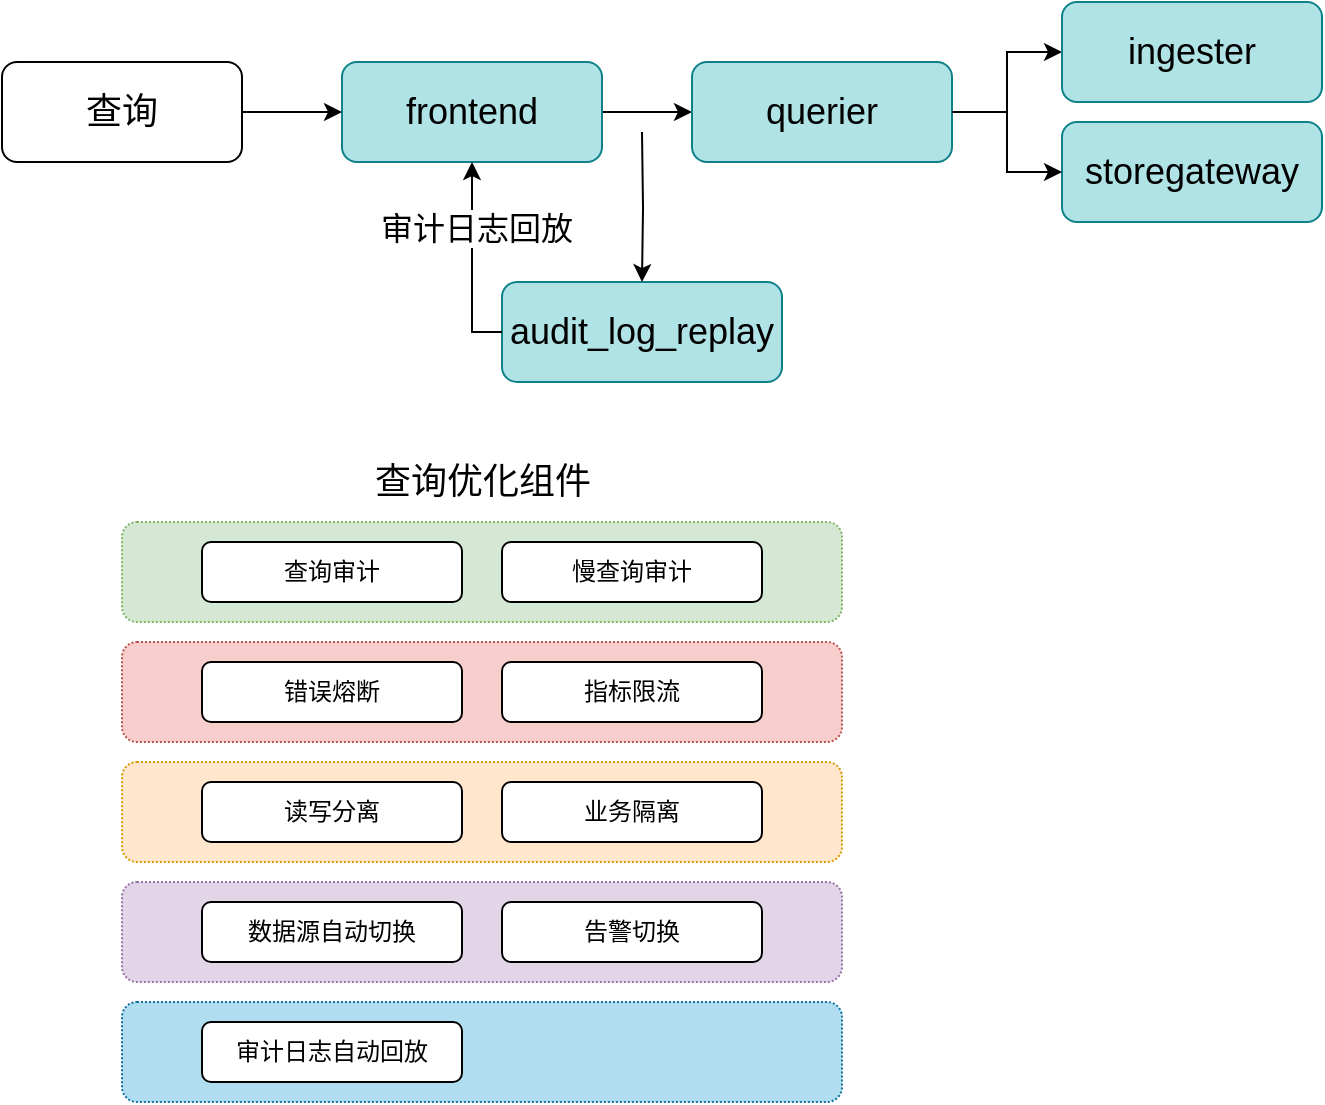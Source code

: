 <mxfile version="16.1.4" type="github">
  <diagram id="xJ2rE9_-QP-loWBW6JHF" name="Page-1">
    <mxGraphModel dx="1426" dy="794" grid="1" gridSize="10" guides="1" tooltips="1" connect="1" arrows="1" fold="1" page="1" pageScale="1" pageWidth="827" pageHeight="1169" math="0" shadow="0">
      <root>
        <mxCell id="0" />
        <mxCell id="1" parent="0" />
        <mxCell id="yFu85nioheC16kusCcSd-34" value="" style="rounded=1;whiteSpace=wrap;html=1;fontSize=18;strokeWidth=1;dashed=1;dashPattern=1 1;fillColor=#b1ddf0;strokeColor=#10739e;" vertex="1" parent="1">
          <mxGeometry x="160" y="550" width="360" height="50" as="geometry" />
        </mxCell>
        <mxCell id="yFu85nioheC16kusCcSd-7" value="" style="rounded=1;whiteSpace=wrap;html=1;fontSize=18;strokeWidth=1;dashed=1;dashPattern=1 1;fillColor=#d5e8d4;strokeColor=#82b366;" vertex="1" parent="1">
          <mxGeometry x="160" y="310" width="360" height="50" as="geometry" />
        </mxCell>
        <mxCell id="yFu85nioheC16kusCcSd-22" value="" style="edgeStyle=orthogonalEdgeStyle;rounded=0;orthogonalLoop=1;jettySize=auto;html=1;fontSize=18;" edge="1" parent="1" source="yFu85nioheC16kusCcSd-1" target="yFu85nioheC16kusCcSd-21">
          <mxGeometry relative="1" as="geometry" />
        </mxCell>
        <mxCell id="yFu85nioheC16kusCcSd-1" value="&lt;font style=&quot;font-size: 18px&quot;&gt;frontend&lt;/font&gt;" style="rounded=1;whiteSpace=wrap;html=1;strokeWidth=1;fillColor=#b0e3e6;strokeColor=#0e8088;" vertex="1" parent="1">
          <mxGeometry x="270" y="80" width="130" height="50" as="geometry" />
        </mxCell>
        <mxCell id="yFu85nioheC16kusCcSd-4" value="查询审计" style="rounded=1;whiteSpace=wrap;html=1;strokeWidth=1;" vertex="1" parent="1">
          <mxGeometry x="200" y="320" width="130" height="30" as="geometry" />
        </mxCell>
        <mxCell id="yFu85nioheC16kusCcSd-5" value="慢查询审计" style="rounded=1;whiteSpace=wrap;html=1;strokeWidth=1;" vertex="1" parent="1">
          <mxGeometry x="350" y="320" width="130" height="30" as="geometry" />
        </mxCell>
        <mxCell id="yFu85nioheC16kusCcSd-8" value="" style="rounded=1;whiteSpace=wrap;html=1;fontSize=18;strokeWidth=1;dashed=1;dashPattern=1 1;fillColor=#f8cecc;strokeColor=#b85450;" vertex="1" parent="1">
          <mxGeometry x="160" y="370" width="360" height="50" as="geometry" />
        </mxCell>
        <mxCell id="yFu85nioheC16kusCcSd-9" value="错误熔断" style="rounded=1;whiteSpace=wrap;html=1;strokeWidth=1;" vertex="1" parent="1">
          <mxGeometry x="200" y="380" width="130" height="30" as="geometry" />
        </mxCell>
        <mxCell id="yFu85nioheC16kusCcSd-10" value="指标限流" style="rounded=1;whiteSpace=wrap;html=1;strokeWidth=1;" vertex="1" parent="1">
          <mxGeometry x="350" y="380" width="130" height="30" as="geometry" />
        </mxCell>
        <mxCell id="yFu85nioheC16kusCcSd-11" value="" style="rounded=1;whiteSpace=wrap;html=1;fontSize=18;strokeWidth=1;dashed=1;dashPattern=1 1;fillColor=#ffe6cc;strokeColor=#d79b00;" vertex="1" parent="1">
          <mxGeometry x="160" y="430" width="360" height="50" as="geometry" />
        </mxCell>
        <mxCell id="yFu85nioheC16kusCcSd-12" value="读写分离" style="rounded=1;whiteSpace=wrap;html=1;strokeWidth=1;" vertex="1" parent="1">
          <mxGeometry x="200" y="440" width="130" height="30" as="geometry" />
        </mxCell>
        <mxCell id="yFu85nioheC16kusCcSd-13" value="业务隔离" style="rounded=1;whiteSpace=wrap;html=1;strokeWidth=1;" vertex="1" parent="1">
          <mxGeometry x="350" y="440" width="130" height="30" as="geometry" />
        </mxCell>
        <mxCell id="yFu85nioheC16kusCcSd-15" value="" style="rounded=1;whiteSpace=wrap;html=1;fontSize=18;strokeWidth=1;dashed=1;dashPattern=1 1;fillColor=#e1d5e7;strokeColor=#9673a6;" vertex="1" parent="1">
          <mxGeometry x="160" y="490" width="360" height="50" as="geometry" />
        </mxCell>
        <mxCell id="yFu85nioheC16kusCcSd-16" value="数据源自动切换" style="rounded=1;whiteSpace=wrap;html=1;strokeWidth=1;" vertex="1" parent="1">
          <mxGeometry x="200" y="500" width="130" height="30" as="geometry" />
        </mxCell>
        <mxCell id="yFu85nioheC16kusCcSd-17" value="告警切换" style="rounded=1;whiteSpace=wrap;html=1;strokeWidth=1;" vertex="1" parent="1">
          <mxGeometry x="350" y="500" width="130" height="30" as="geometry" />
        </mxCell>
        <mxCell id="yFu85nioheC16kusCcSd-24" value="" style="edgeStyle=orthogonalEdgeStyle;rounded=0;orthogonalLoop=1;jettySize=auto;html=1;fontSize=18;" edge="1" parent="1" source="yFu85nioheC16kusCcSd-21" target="yFu85nioheC16kusCcSd-23">
          <mxGeometry relative="1" as="geometry" />
        </mxCell>
        <mxCell id="yFu85nioheC16kusCcSd-21" value="&lt;span style=&quot;font-size: 18px&quot;&gt;querier&lt;/span&gt;" style="rounded=1;whiteSpace=wrap;html=1;strokeWidth=1;fillColor=#b0e3e6;strokeColor=#0e8088;" vertex="1" parent="1">
          <mxGeometry x="445" y="80" width="130" height="50" as="geometry" />
        </mxCell>
        <mxCell id="yFu85nioheC16kusCcSd-23" value="&lt;span style=&quot;font-size: 18px&quot;&gt;ingester&lt;/span&gt;" style="rounded=1;whiteSpace=wrap;html=1;strokeWidth=1;fillColor=#b0e3e6;strokeColor=#0e8088;" vertex="1" parent="1">
          <mxGeometry x="630" y="50" width="130" height="50" as="geometry" />
        </mxCell>
        <mxCell id="yFu85nioheC16kusCcSd-25" value="&lt;span style=&quot;font-size: 18px&quot;&gt;storegateway&lt;/span&gt;" style="rounded=1;whiteSpace=wrap;html=1;strokeWidth=1;fillColor=#b0e3e6;strokeColor=#0e8088;" vertex="1" parent="1">
          <mxGeometry x="630" y="110" width="130" height="50" as="geometry" />
        </mxCell>
        <mxCell id="yFu85nioheC16kusCcSd-26" value="" style="edgeStyle=orthogonalEdgeStyle;rounded=0;orthogonalLoop=1;jettySize=auto;html=1;fontSize=18;exitX=1;exitY=0.5;exitDx=0;exitDy=0;entryX=0;entryY=0.5;entryDx=0;entryDy=0;" edge="1" parent="1" source="yFu85nioheC16kusCcSd-21" target="yFu85nioheC16kusCcSd-25">
          <mxGeometry relative="1" as="geometry">
            <mxPoint x="585" y="115" as="sourcePoint" />
            <mxPoint x="640" y="65" as="targetPoint" />
          </mxGeometry>
        </mxCell>
        <mxCell id="yFu85nioheC16kusCcSd-29" value="&lt;span style=&quot;font-size: 18px&quot;&gt;audit_log_replay&lt;/span&gt;" style="rounded=1;whiteSpace=wrap;html=1;strokeWidth=1;fillColor=#b0e3e6;strokeColor=#0e8088;" vertex="1" parent="1">
          <mxGeometry x="350" y="190" width="140" height="50" as="geometry" />
        </mxCell>
        <mxCell id="yFu85nioheC16kusCcSd-31" value="" style="edgeStyle=orthogonalEdgeStyle;rounded=0;orthogonalLoop=1;jettySize=auto;html=1;fontSize=18;exitX=0;exitY=0.5;exitDx=0;exitDy=0;entryX=0.5;entryY=1;entryDx=0;entryDy=0;" edge="1" parent="1" source="yFu85nioheC16kusCcSd-29" target="yFu85nioheC16kusCcSd-1">
          <mxGeometry relative="1" as="geometry">
            <mxPoint x="430" y="190" as="sourcePoint" />
            <mxPoint x="320" y="140" as="targetPoint" />
            <Array as="points">
              <mxPoint x="335" y="215" />
            </Array>
          </mxGeometry>
        </mxCell>
        <mxCell id="yFu85nioheC16kusCcSd-39" value="审计日志回放" style="edgeLabel;html=1;align=center;verticalAlign=middle;resizable=0;points=[];fontSize=16;" vertex="1" connectable="0" parent="yFu85nioheC16kusCcSd-31">
          <mxGeometry x="0.34" y="-2" relative="1" as="geometry">
            <mxPoint as="offset" />
          </mxGeometry>
        </mxCell>
        <mxCell id="yFu85nioheC16kusCcSd-33" value="审计日志自动回放" style="rounded=1;whiteSpace=wrap;html=1;strokeWidth=1;" vertex="1" parent="1">
          <mxGeometry x="200" y="560" width="130" height="30" as="geometry" />
        </mxCell>
        <mxCell id="yFu85nioheC16kusCcSd-36" value="" style="edgeStyle=orthogonalEdgeStyle;rounded=0;orthogonalLoop=1;jettySize=auto;html=1;fontSize=18;" edge="1" parent="1" source="yFu85nioheC16kusCcSd-35" target="yFu85nioheC16kusCcSd-1">
          <mxGeometry relative="1" as="geometry" />
        </mxCell>
        <mxCell id="yFu85nioheC16kusCcSd-35" value="查询" style="rounded=1;whiteSpace=wrap;html=1;fontSize=18;strokeWidth=1;" vertex="1" parent="1">
          <mxGeometry x="100" y="80" width="120" height="50" as="geometry" />
        </mxCell>
        <mxCell id="yFu85nioheC16kusCcSd-37" value="" style="edgeStyle=orthogonalEdgeStyle;rounded=0;orthogonalLoop=1;jettySize=auto;html=1;fontSize=18;entryX=0.5;entryY=0;entryDx=0;entryDy=0;" edge="1" parent="1" target="yFu85nioheC16kusCcSd-29">
          <mxGeometry relative="1" as="geometry">
            <mxPoint x="420" y="115" as="sourcePoint" />
            <mxPoint x="455" y="115" as="targetPoint" />
          </mxGeometry>
        </mxCell>
        <mxCell id="yFu85nioheC16kusCcSd-38" value="查询优化组件" style="text;html=1;resizable=0;autosize=1;align=center;verticalAlign=middle;points=[];fillColor=none;strokeColor=none;rounded=0;fontSize=18;" vertex="1" parent="1">
          <mxGeometry x="280" y="275" width="120" height="30" as="geometry" />
        </mxCell>
      </root>
    </mxGraphModel>
  </diagram>
</mxfile>
